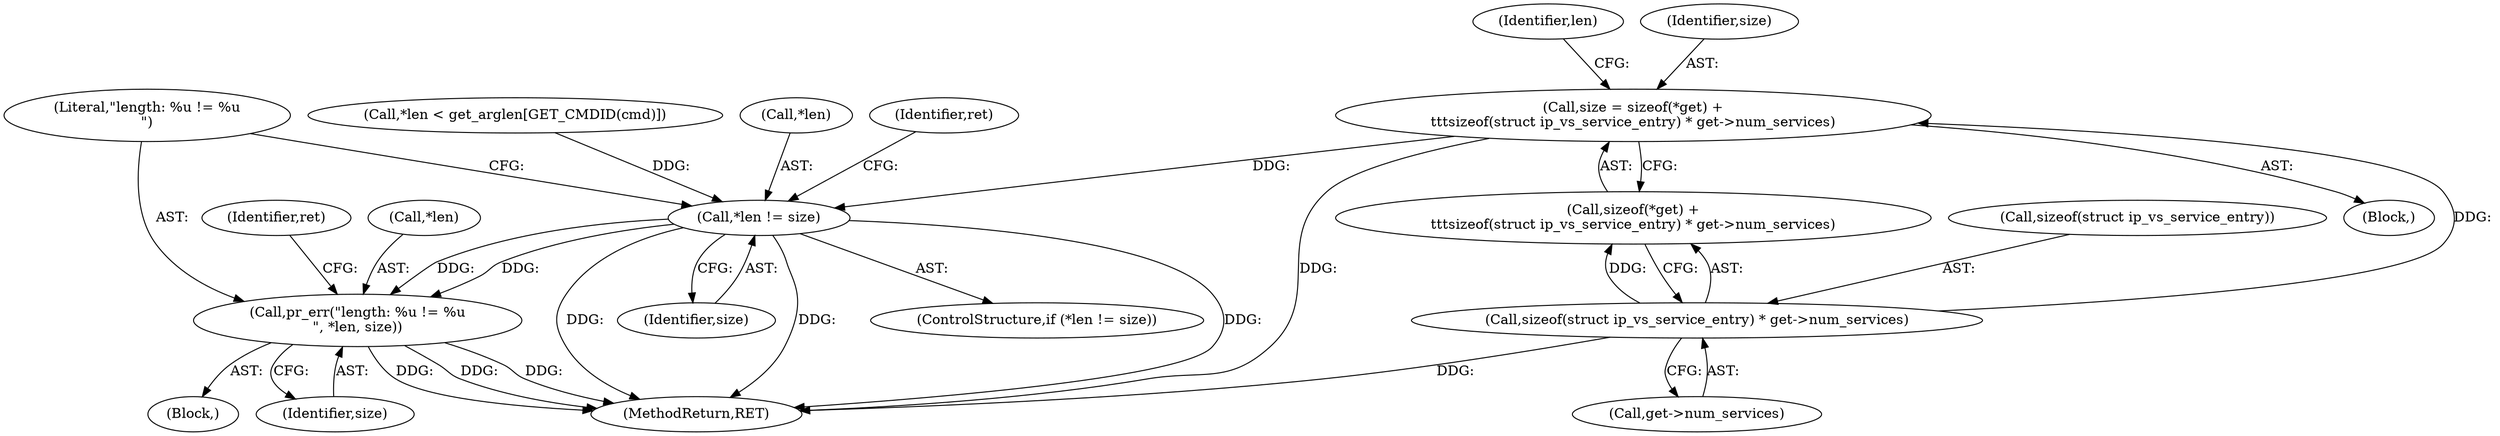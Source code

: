 digraph "0_linux_04bcef2a83f40c6db24222b27a52892cba39dffb@API" {
"1000235" [label="(Call,size = sizeof(*get) +\n\t\t\tsizeof(struct ip_vs_service_entry) * get->num_services)"];
"1000241" [label="(Call,sizeof(struct ip_vs_service_entry) * get->num_services)"];
"1000248" [label="(Call,*len != size)"];
"1000253" [label="(Call,pr_err(\"length: %u != %u\n\", *len, size))"];
"1000251" [label="(Identifier,size)"];
"1000119" [label="(Call,*len < get_arglen[GET_CMDID(cmd)])"];
"1000249" [label="(Call,*len)"];
"1000257" [label="(Identifier,size)"];
"1000250" [label="(Identifier,len)"];
"1000498" [label="(MethodReturn,RET)"];
"1000247" [label="(ControlStructure,if (*len != size))"];
"1000236" [label="(Identifier,size)"];
"1000242" [label="(Call,sizeof(struct ip_vs_service_entry))"];
"1000264" [label="(Identifier,ret)"];
"1000254" [label="(Literal,\"length: %u != %u\n\")"];
"1000241" [label="(Call,sizeof(struct ip_vs_service_entry) * get->num_services)"];
"1000227" [label="(Block,)"];
"1000259" [label="(Identifier,ret)"];
"1000253" [label="(Call,pr_err(\"length: %u != %u\n\", *len, size))"];
"1000252" [label="(Block,)"];
"1000244" [label="(Call,get->num_services)"];
"1000235" [label="(Call,size = sizeof(*get) +\n\t\t\tsizeof(struct ip_vs_service_entry) * get->num_services)"];
"1000237" [label="(Call,sizeof(*get) +\n\t\t\tsizeof(struct ip_vs_service_entry) * get->num_services)"];
"1000255" [label="(Call,*len)"];
"1000248" [label="(Call,*len != size)"];
"1000235" -> "1000227"  [label="AST: "];
"1000235" -> "1000237"  [label="CFG: "];
"1000236" -> "1000235"  [label="AST: "];
"1000237" -> "1000235"  [label="AST: "];
"1000250" -> "1000235"  [label="CFG: "];
"1000235" -> "1000498"  [label="DDG: "];
"1000241" -> "1000235"  [label="DDG: "];
"1000235" -> "1000248"  [label="DDG: "];
"1000241" -> "1000237"  [label="AST: "];
"1000241" -> "1000244"  [label="CFG: "];
"1000242" -> "1000241"  [label="AST: "];
"1000244" -> "1000241"  [label="AST: "];
"1000237" -> "1000241"  [label="CFG: "];
"1000241" -> "1000498"  [label="DDG: "];
"1000241" -> "1000237"  [label="DDG: "];
"1000248" -> "1000247"  [label="AST: "];
"1000248" -> "1000251"  [label="CFG: "];
"1000249" -> "1000248"  [label="AST: "];
"1000251" -> "1000248"  [label="AST: "];
"1000254" -> "1000248"  [label="CFG: "];
"1000264" -> "1000248"  [label="CFG: "];
"1000248" -> "1000498"  [label="DDG: "];
"1000248" -> "1000498"  [label="DDG: "];
"1000248" -> "1000498"  [label="DDG: "];
"1000119" -> "1000248"  [label="DDG: "];
"1000248" -> "1000253"  [label="DDG: "];
"1000248" -> "1000253"  [label="DDG: "];
"1000253" -> "1000252"  [label="AST: "];
"1000253" -> "1000257"  [label="CFG: "];
"1000254" -> "1000253"  [label="AST: "];
"1000255" -> "1000253"  [label="AST: "];
"1000257" -> "1000253"  [label="AST: "];
"1000259" -> "1000253"  [label="CFG: "];
"1000253" -> "1000498"  [label="DDG: "];
"1000253" -> "1000498"  [label="DDG: "];
"1000253" -> "1000498"  [label="DDG: "];
}
